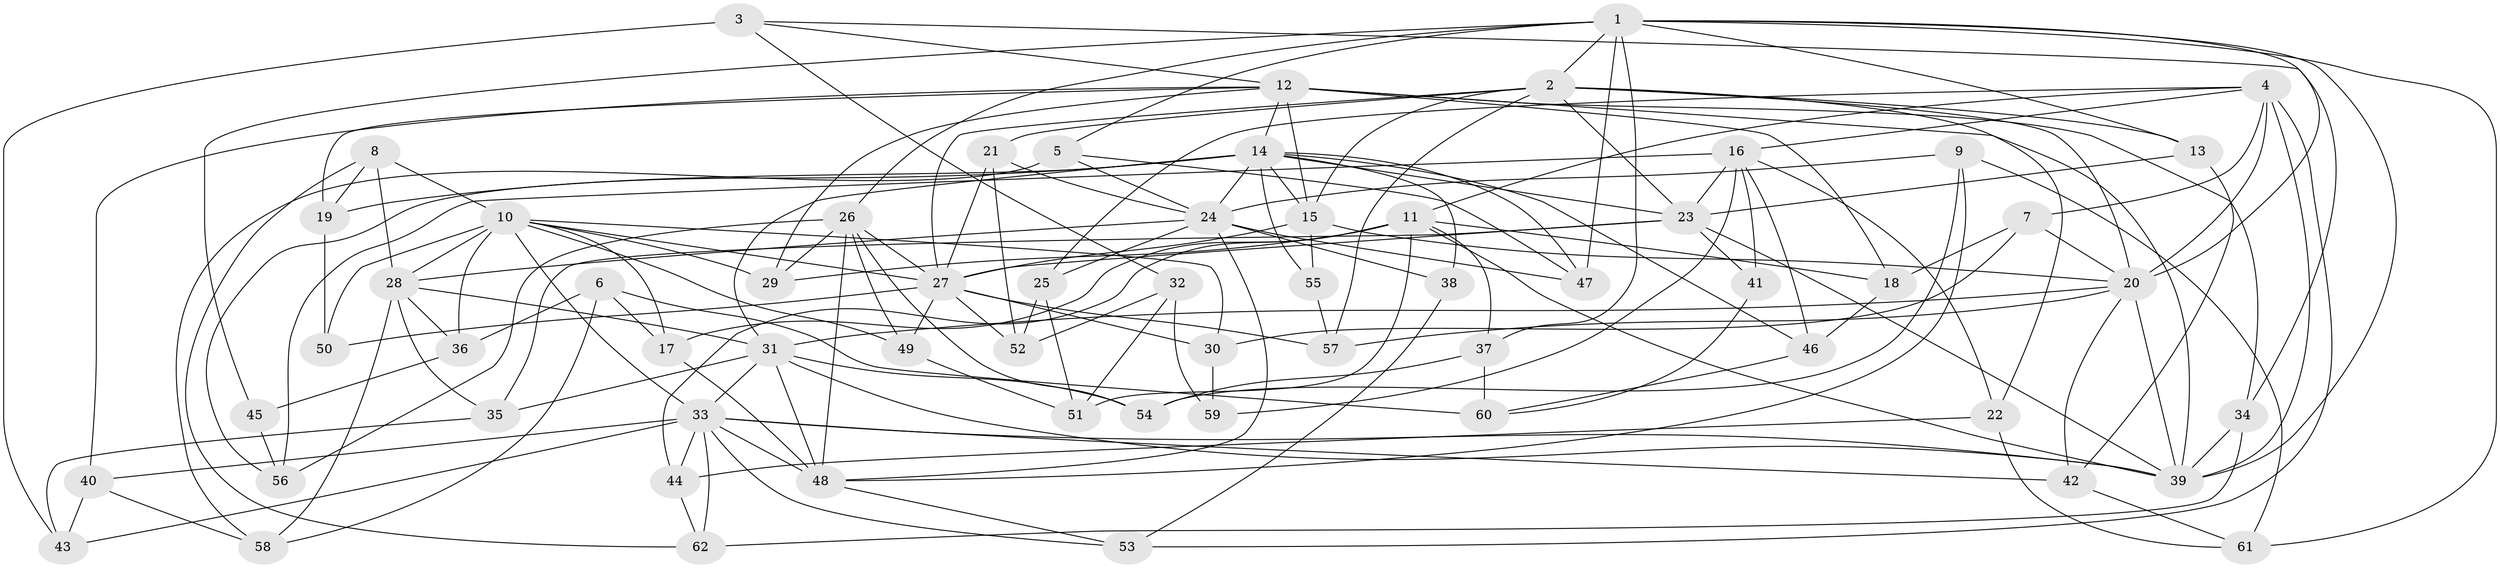 // original degree distribution, {4: 1.0}
// Generated by graph-tools (version 1.1) at 2025/37/03/09/25 02:37:55]
// undirected, 62 vertices, 164 edges
graph export_dot {
graph [start="1"]
  node [color=gray90,style=filled];
  1;
  2;
  3;
  4;
  5;
  6;
  7;
  8;
  9;
  10;
  11;
  12;
  13;
  14;
  15;
  16;
  17;
  18;
  19;
  20;
  21;
  22;
  23;
  24;
  25;
  26;
  27;
  28;
  29;
  30;
  31;
  32;
  33;
  34;
  35;
  36;
  37;
  38;
  39;
  40;
  41;
  42;
  43;
  44;
  45;
  46;
  47;
  48;
  49;
  50;
  51;
  52;
  53;
  54;
  55;
  56;
  57;
  58;
  59;
  60;
  61;
  62;
  1 -- 2 [weight=1.0];
  1 -- 5 [weight=1.0];
  1 -- 13 [weight=1.0];
  1 -- 20 [weight=2.0];
  1 -- 26 [weight=1.0];
  1 -- 37 [weight=1.0];
  1 -- 39 [weight=1.0];
  1 -- 45 [weight=2.0];
  1 -- 47 [weight=1.0];
  1 -- 61 [weight=1.0];
  2 -- 13 [weight=1.0];
  2 -- 15 [weight=1.0];
  2 -- 20 [weight=1.0];
  2 -- 21 [weight=1.0];
  2 -- 22 [weight=1.0];
  2 -- 23 [weight=2.0];
  2 -- 27 [weight=1.0];
  2 -- 57 [weight=1.0];
  3 -- 12 [weight=1.0];
  3 -- 32 [weight=1.0];
  3 -- 34 [weight=1.0];
  3 -- 43 [weight=1.0];
  4 -- 7 [weight=1.0];
  4 -- 11 [weight=2.0];
  4 -- 16 [weight=1.0];
  4 -- 20 [weight=1.0];
  4 -- 25 [weight=1.0];
  4 -- 39 [weight=3.0];
  4 -- 53 [weight=1.0];
  5 -- 24 [weight=1.0];
  5 -- 47 [weight=1.0];
  5 -- 58 [weight=1.0];
  6 -- 17 [weight=1.0];
  6 -- 36 [weight=1.0];
  6 -- 58 [weight=1.0];
  6 -- 60 [weight=1.0];
  7 -- 18 [weight=1.0];
  7 -- 20 [weight=1.0];
  7 -- 30 [weight=1.0];
  8 -- 10 [weight=1.0];
  8 -- 19 [weight=1.0];
  8 -- 28 [weight=1.0];
  8 -- 62 [weight=1.0];
  9 -- 24 [weight=1.0];
  9 -- 48 [weight=1.0];
  9 -- 54 [weight=1.0];
  9 -- 61 [weight=1.0];
  10 -- 17 [weight=1.0];
  10 -- 27 [weight=1.0];
  10 -- 28 [weight=2.0];
  10 -- 29 [weight=1.0];
  10 -- 30 [weight=1.0];
  10 -- 33 [weight=1.0];
  10 -- 36 [weight=1.0];
  10 -- 49 [weight=1.0];
  10 -- 50 [weight=2.0];
  11 -- 17 [weight=1.0];
  11 -- 18 [weight=1.0];
  11 -- 29 [weight=1.0];
  11 -- 37 [weight=1.0];
  11 -- 39 [weight=2.0];
  11 -- 44 [weight=1.0];
  11 -- 51 [weight=1.0];
  12 -- 14 [weight=1.0];
  12 -- 15 [weight=2.0];
  12 -- 18 [weight=1.0];
  12 -- 19 [weight=1.0];
  12 -- 29 [weight=1.0];
  12 -- 34 [weight=1.0];
  12 -- 39 [weight=1.0];
  12 -- 40 [weight=1.0];
  13 -- 23 [weight=1.0];
  13 -- 42 [weight=1.0];
  14 -- 15 [weight=2.0];
  14 -- 19 [weight=1.0];
  14 -- 23 [weight=1.0];
  14 -- 24 [weight=1.0];
  14 -- 31 [weight=1.0];
  14 -- 38 [weight=1.0];
  14 -- 46 [weight=1.0];
  14 -- 47 [weight=1.0];
  14 -- 55 [weight=1.0];
  14 -- 56 [weight=1.0];
  15 -- 20 [weight=1.0];
  15 -- 27 [weight=2.0];
  15 -- 55 [weight=2.0];
  16 -- 22 [weight=1.0];
  16 -- 23 [weight=4.0];
  16 -- 41 [weight=2.0];
  16 -- 46 [weight=1.0];
  16 -- 56 [weight=1.0];
  16 -- 59 [weight=2.0];
  17 -- 48 [weight=1.0];
  18 -- 46 [weight=1.0];
  19 -- 50 [weight=1.0];
  20 -- 31 [weight=1.0];
  20 -- 39 [weight=1.0];
  20 -- 42 [weight=1.0];
  20 -- 57 [weight=1.0];
  21 -- 24 [weight=1.0];
  21 -- 27 [weight=1.0];
  21 -- 52 [weight=1.0];
  22 -- 44 [weight=1.0];
  22 -- 61 [weight=1.0];
  23 -- 27 [weight=1.0];
  23 -- 35 [weight=1.0];
  23 -- 39 [weight=1.0];
  23 -- 41 [weight=1.0];
  24 -- 25 [weight=1.0];
  24 -- 28 [weight=1.0];
  24 -- 38 [weight=2.0];
  24 -- 47 [weight=1.0];
  24 -- 48 [weight=1.0];
  25 -- 51 [weight=1.0];
  25 -- 52 [weight=1.0];
  26 -- 27 [weight=1.0];
  26 -- 29 [weight=1.0];
  26 -- 48 [weight=2.0];
  26 -- 49 [weight=1.0];
  26 -- 54 [weight=1.0];
  26 -- 56 [weight=1.0];
  27 -- 30 [weight=1.0];
  27 -- 49 [weight=1.0];
  27 -- 50 [weight=1.0];
  27 -- 52 [weight=1.0];
  27 -- 57 [weight=1.0];
  28 -- 31 [weight=1.0];
  28 -- 35 [weight=1.0];
  28 -- 36 [weight=1.0];
  28 -- 58 [weight=1.0];
  30 -- 59 [weight=1.0];
  31 -- 33 [weight=1.0];
  31 -- 35 [weight=1.0];
  31 -- 39 [weight=1.0];
  31 -- 48 [weight=1.0];
  31 -- 54 [weight=1.0];
  32 -- 51 [weight=1.0];
  32 -- 52 [weight=1.0];
  32 -- 59 [weight=1.0];
  33 -- 39 [weight=1.0];
  33 -- 40 [weight=1.0];
  33 -- 42 [weight=1.0];
  33 -- 43 [weight=1.0];
  33 -- 44 [weight=1.0];
  33 -- 48 [weight=1.0];
  33 -- 53 [weight=1.0];
  33 -- 62 [weight=1.0];
  34 -- 39 [weight=1.0];
  34 -- 62 [weight=1.0];
  35 -- 43 [weight=1.0];
  36 -- 45 [weight=1.0];
  37 -- 54 [weight=1.0];
  37 -- 60 [weight=1.0];
  38 -- 53 [weight=1.0];
  40 -- 43 [weight=1.0];
  40 -- 58 [weight=1.0];
  41 -- 60 [weight=1.0];
  42 -- 61 [weight=1.0];
  44 -- 62 [weight=1.0];
  45 -- 56 [weight=1.0];
  46 -- 60 [weight=1.0];
  48 -- 53 [weight=1.0];
  49 -- 51 [weight=1.0];
  55 -- 57 [weight=1.0];
}
